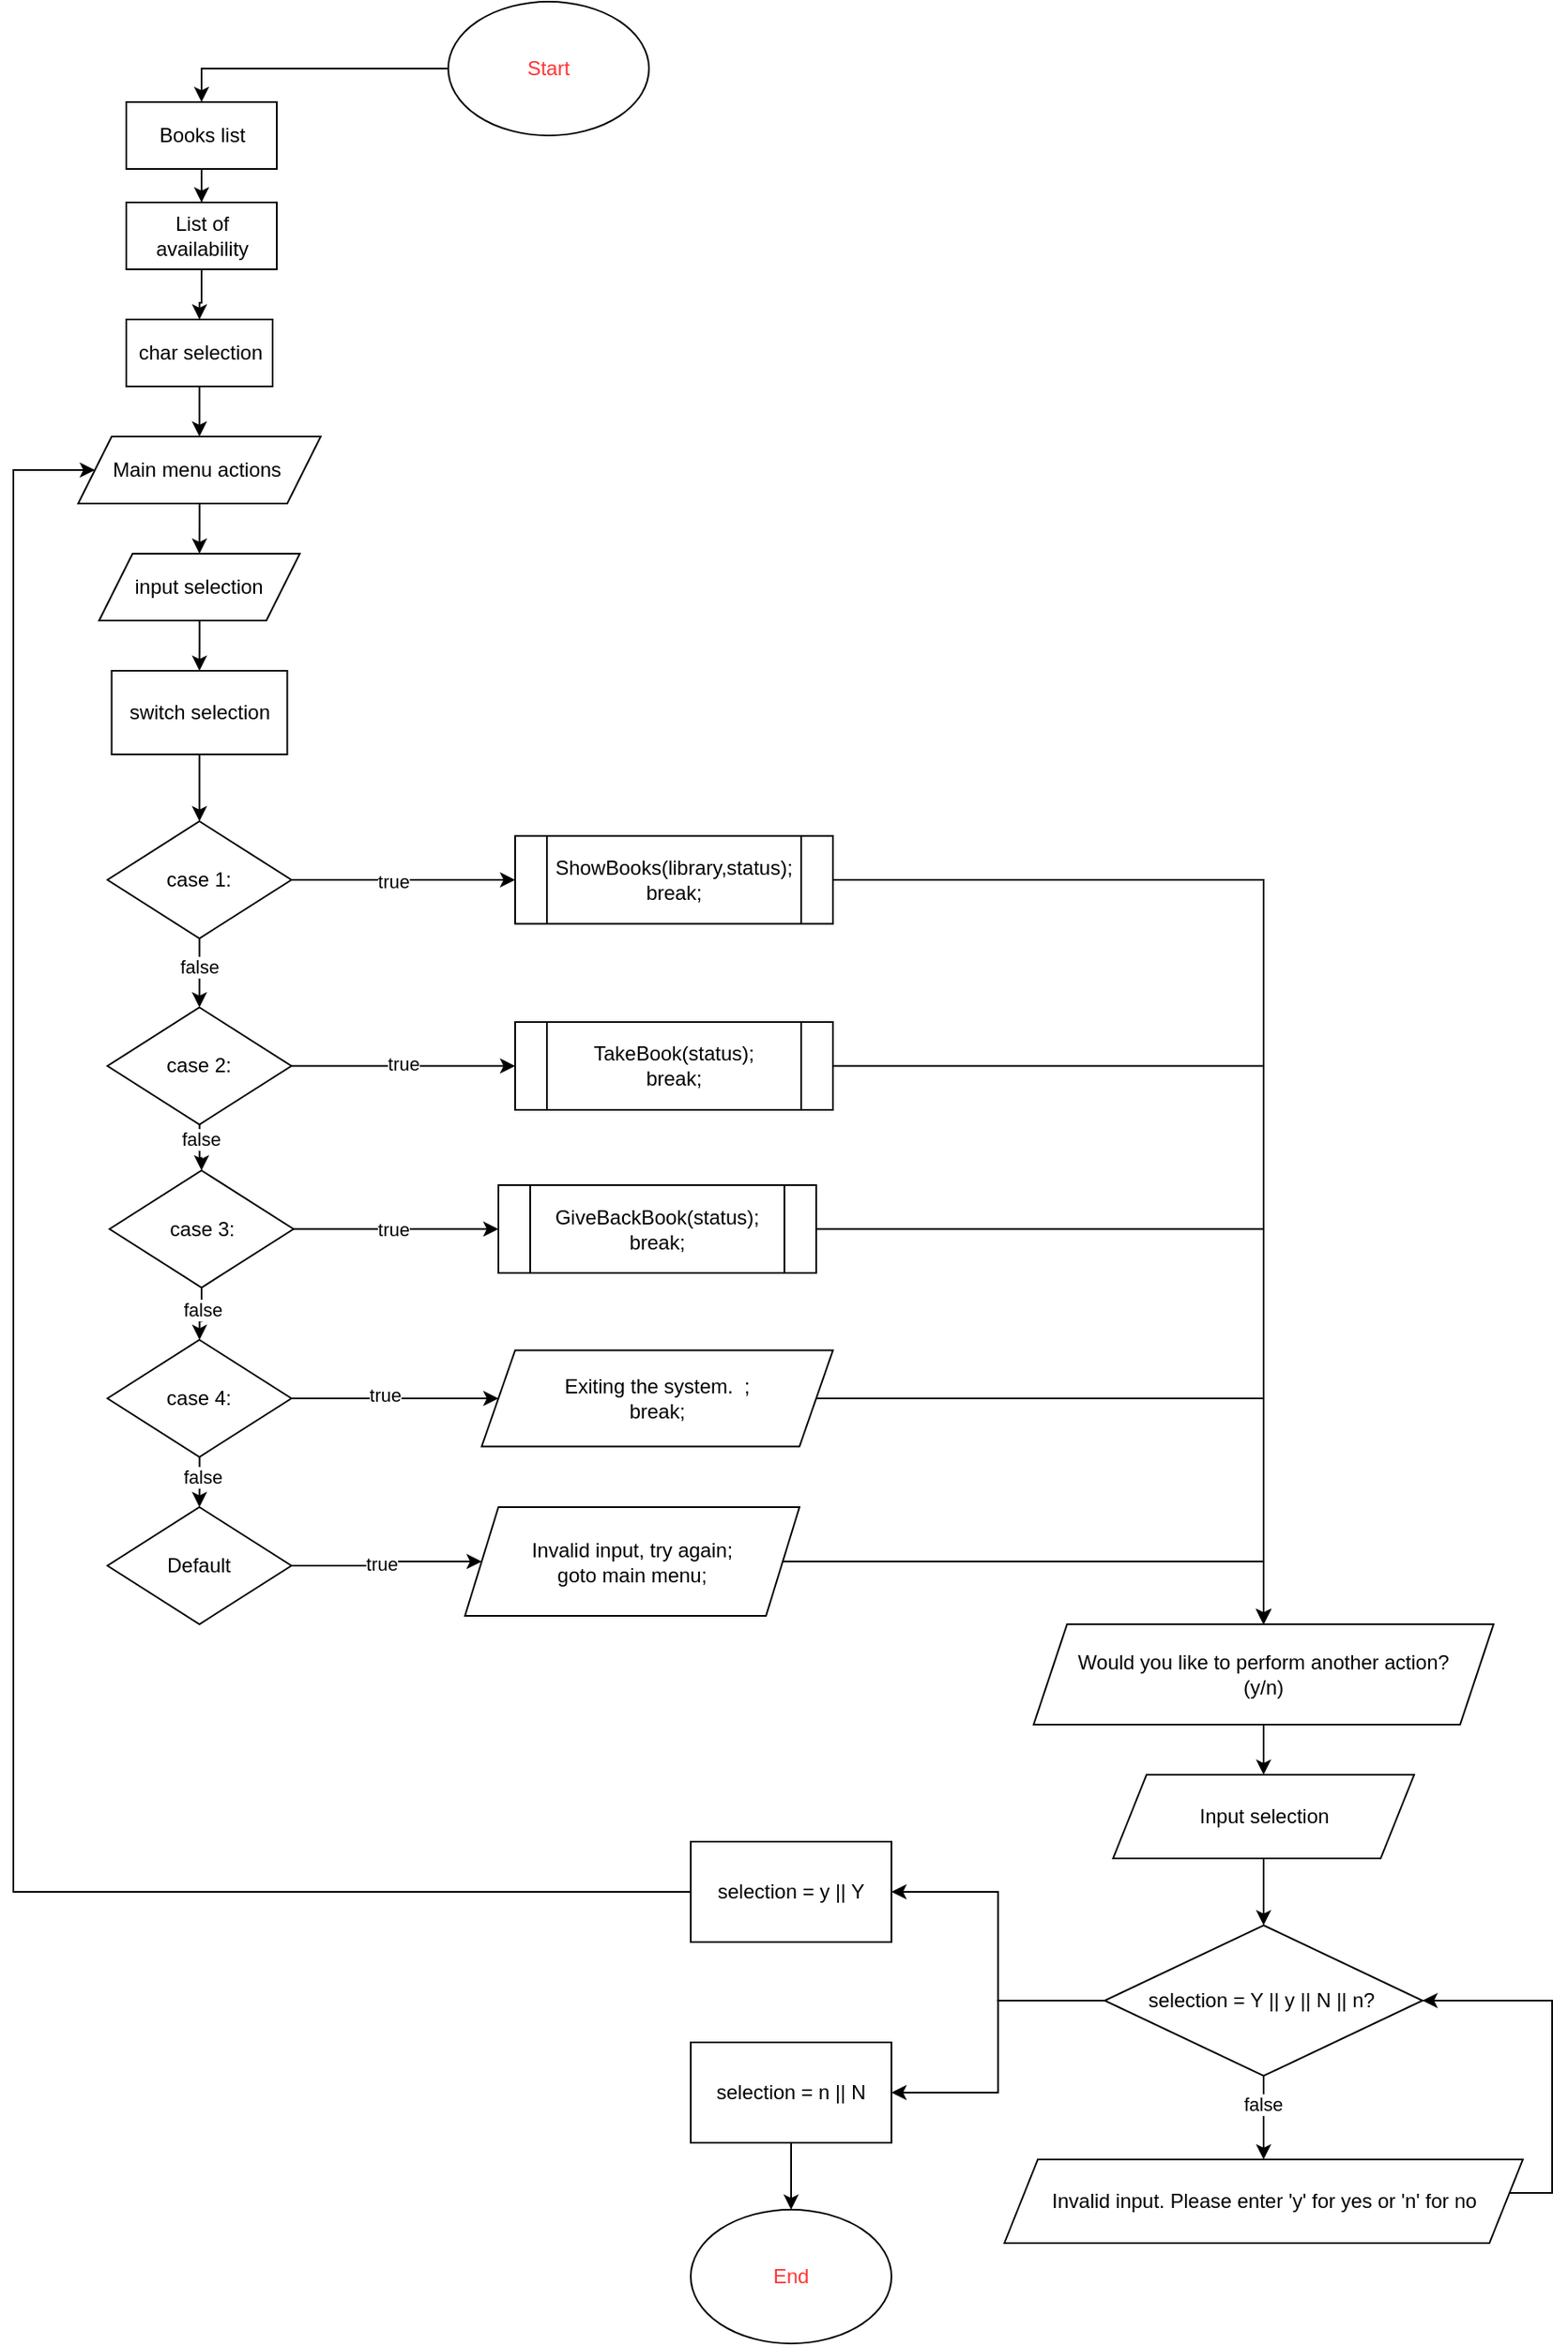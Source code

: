 <mxfile version="24.7.17">
  <diagram name="Страница — 1" id="TtO0Ngm9yzB19WKurA5P">
    <mxGraphModel dx="2442" dy="1434" grid="1" gridSize="10" guides="1" tooltips="1" connect="1" arrows="1" fold="1" page="1" pageScale="1" pageWidth="1169" pageHeight="1654" math="0" shadow="0">
      <root>
        <mxCell id="0" />
        <mxCell id="1" parent="0" />
        <mxCell id="ST_mUXmTkmABB6vmetPT-5" style="edgeStyle=orthogonalEdgeStyle;rounded=0;orthogonalLoop=1;jettySize=auto;html=1;entryX=0.5;entryY=0;entryDx=0;entryDy=0;" edge="1" parent="1" source="ST_mUXmTkmABB6vmetPT-1" target="ST_mUXmTkmABB6vmetPT-2">
          <mxGeometry relative="1" as="geometry" />
        </mxCell>
        <mxCell id="ST_mUXmTkmABB6vmetPT-1" value="&lt;font color=&quot;#ff3333&quot;&gt;Start&lt;/font&gt;" style="ellipse;whiteSpace=wrap;html=1;" vertex="1" parent="1">
          <mxGeometry x="320" y="10" width="120" height="80" as="geometry" />
        </mxCell>
        <mxCell id="ST_mUXmTkmABB6vmetPT-6" style="edgeStyle=orthogonalEdgeStyle;rounded=0;orthogonalLoop=1;jettySize=auto;html=1;" edge="1" parent="1" source="ST_mUXmTkmABB6vmetPT-2" target="ST_mUXmTkmABB6vmetPT-3">
          <mxGeometry relative="1" as="geometry" />
        </mxCell>
        <mxCell id="ST_mUXmTkmABB6vmetPT-2" value="Books list" style="rounded=0;whiteSpace=wrap;html=1;" vertex="1" parent="1">
          <mxGeometry x="127.5" y="70" width="90" height="40" as="geometry" />
        </mxCell>
        <mxCell id="ST_mUXmTkmABB6vmetPT-7" style="edgeStyle=orthogonalEdgeStyle;rounded=0;orthogonalLoop=1;jettySize=auto;html=1;entryX=0.5;entryY=0;entryDx=0;entryDy=0;" edge="1" parent="1" source="ST_mUXmTkmABB6vmetPT-3" target="ST_mUXmTkmABB6vmetPT-4">
          <mxGeometry relative="1" as="geometry" />
        </mxCell>
        <mxCell id="ST_mUXmTkmABB6vmetPT-3" value="List of availability" style="rounded=0;whiteSpace=wrap;html=1;" vertex="1" parent="1">
          <mxGeometry x="127.5" y="130" width="90" height="40" as="geometry" />
        </mxCell>
        <mxCell id="ST_mUXmTkmABB6vmetPT-9" style="edgeStyle=orthogonalEdgeStyle;rounded=0;orthogonalLoop=1;jettySize=auto;html=1;entryX=0.5;entryY=0;entryDx=0;entryDy=0;" edge="1" parent="1" source="ST_mUXmTkmABB6vmetPT-4" target="ST_mUXmTkmABB6vmetPT-8">
          <mxGeometry relative="1" as="geometry" />
        </mxCell>
        <mxCell id="ST_mUXmTkmABB6vmetPT-4" value="char selection" style="rounded=0;whiteSpace=wrap;html=1;" vertex="1" parent="1">
          <mxGeometry x="127.5" y="200" width="87.5" height="40" as="geometry" />
        </mxCell>
        <mxCell id="ST_mUXmTkmABB6vmetPT-11" style="edgeStyle=orthogonalEdgeStyle;rounded=0;orthogonalLoop=1;jettySize=auto;html=1;entryX=0.5;entryY=0;entryDx=0;entryDy=0;" edge="1" parent="1" source="ST_mUXmTkmABB6vmetPT-8" target="ST_mUXmTkmABB6vmetPT-10">
          <mxGeometry relative="1" as="geometry" />
        </mxCell>
        <mxCell id="ST_mUXmTkmABB6vmetPT-8" value="Main menu actions&amp;nbsp;" style="shape=parallelogram;perimeter=parallelogramPerimeter;whiteSpace=wrap;html=1;fixedSize=1;" vertex="1" parent="1">
          <mxGeometry x="98.75" y="270" width="145" height="40" as="geometry" />
        </mxCell>
        <mxCell id="ST_mUXmTkmABB6vmetPT-13" style="edgeStyle=orthogonalEdgeStyle;rounded=0;orthogonalLoop=1;jettySize=auto;html=1;entryX=0.5;entryY=0;entryDx=0;entryDy=0;" edge="1" parent="1" source="ST_mUXmTkmABB6vmetPT-10" target="ST_mUXmTkmABB6vmetPT-12">
          <mxGeometry relative="1" as="geometry" />
        </mxCell>
        <mxCell id="ST_mUXmTkmABB6vmetPT-10" value="input selection" style="shape=parallelogram;perimeter=parallelogramPerimeter;whiteSpace=wrap;html=1;fixedSize=1;" vertex="1" parent="1">
          <mxGeometry x="111.25" y="340" width="120" height="40" as="geometry" />
        </mxCell>
        <mxCell id="ST_mUXmTkmABB6vmetPT-16" style="edgeStyle=orthogonalEdgeStyle;rounded=0;orthogonalLoop=1;jettySize=auto;html=1;" edge="1" parent="1" source="ST_mUXmTkmABB6vmetPT-12" target="ST_mUXmTkmABB6vmetPT-14">
          <mxGeometry relative="1" as="geometry" />
        </mxCell>
        <mxCell id="ST_mUXmTkmABB6vmetPT-12" value="switch selection" style="rounded=0;whiteSpace=wrap;html=1;" vertex="1" parent="1">
          <mxGeometry x="118.75" y="410" width="105" height="50" as="geometry" />
        </mxCell>
        <mxCell id="ST_mUXmTkmABB6vmetPT-21" style="edgeStyle=orthogonalEdgeStyle;rounded=0;orthogonalLoop=1;jettySize=auto;html=1;entryX=0.5;entryY=0;entryDx=0;entryDy=0;" edge="1" parent="1" source="ST_mUXmTkmABB6vmetPT-14" target="ST_mUXmTkmABB6vmetPT-18">
          <mxGeometry relative="1" as="geometry" />
        </mxCell>
        <mxCell id="ST_mUXmTkmABB6vmetPT-24" value="false" style="edgeLabel;html=1;align=center;verticalAlign=middle;resizable=0;points=[];" vertex="1" connectable="0" parent="ST_mUXmTkmABB6vmetPT-21">
          <mxGeometry x="-0.167" y="-1" relative="1" as="geometry">
            <mxPoint as="offset" />
          </mxGeometry>
        </mxCell>
        <mxCell id="ST_mUXmTkmABB6vmetPT-32" style="edgeStyle=orthogonalEdgeStyle;rounded=0;orthogonalLoop=1;jettySize=auto;html=1;entryX=0;entryY=0.5;entryDx=0;entryDy=0;" edge="1" parent="1" source="ST_mUXmTkmABB6vmetPT-14" target="ST_mUXmTkmABB6vmetPT-31">
          <mxGeometry relative="1" as="geometry" />
        </mxCell>
        <mxCell id="ST_mUXmTkmABB6vmetPT-33" value="true" style="edgeLabel;html=1;align=center;verticalAlign=middle;resizable=0;points=[];" vertex="1" connectable="0" parent="ST_mUXmTkmABB6vmetPT-32">
          <mxGeometry x="-0.105" y="-1" relative="1" as="geometry">
            <mxPoint as="offset" />
          </mxGeometry>
        </mxCell>
        <mxCell id="ST_mUXmTkmABB6vmetPT-14" value="case 1:" style="rhombus;whiteSpace=wrap;html=1;" vertex="1" parent="1">
          <mxGeometry x="116.25" y="500" width="110" height="70" as="geometry" />
        </mxCell>
        <mxCell id="ST_mUXmTkmABB6vmetPT-22" style="edgeStyle=orthogonalEdgeStyle;rounded=0;orthogonalLoop=1;jettySize=auto;html=1;" edge="1" parent="1" source="ST_mUXmTkmABB6vmetPT-18" target="ST_mUXmTkmABB6vmetPT-19">
          <mxGeometry relative="1" as="geometry" />
        </mxCell>
        <mxCell id="ST_mUXmTkmABB6vmetPT-25" value="false" style="edgeLabel;html=1;align=center;verticalAlign=middle;resizable=0;points=[];" vertex="1" connectable="0" parent="ST_mUXmTkmABB6vmetPT-22">
          <mxGeometry x="-0.367" relative="1" as="geometry">
            <mxPoint as="offset" />
          </mxGeometry>
        </mxCell>
        <mxCell id="ST_mUXmTkmABB6vmetPT-43" style="edgeStyle=orthogonalEdgeStyle;rounded=0;orthogonalLoop=1;jettySize=auto;html=1;entryX=0;entryY=0.5;entryDx=0;entryDy=0;" edge="1" parent="1" source="ST_mUXmTkmABB6vmetPT-18" target="ST_mUXmTkmABB6vmetPT-37">
          <mxGeometry relative="1" as="geometry" />
        </mxCell>
        <mxCell id="ST_mUXmTkmABB6vmetPT-44" value="true" style="edgeLabel;html=1;align=center;verticalAlign=middle;resizable=0;points=[];" vertex="1" connectable="0" parent="ST_mUXmTkmABB6vmetPT-43">
          <mxGeometry x="-0.009" y="2" relative="1" as="geometry">
            <mxPoint as="offset" />
          </mxGeometry>
        </mxCell>
        <mxCell id="ST_mUXmTkmABB6vmetPT-18" value="case 2:" style="rhombus;whiteSpace=wrap;html=1;" vertex="1" parent="1">
          <mxGeometry x="116.25" y="611.25" width="110" height="70" as="geometry" />
        </mxCell>
        <mxCell id="ST_mUXmTkmABB6vmetPT-23" style="edgeStyle=orthogonalEdgeStyle;rounded=0;orthogonalLoop=1;jettySize=auto;html=1;" edge="1" parent="1" source="ST_mUXmTkmABB6vmetPT-19" target="ST_mUXmTkmABB6vmetPT-20">
          <mxGeometry relative="1" as="geometry" />
        </mxCell>
        <mxCell id="ST_mUXmTkmABB6vmetPT-26" value="false" style="edgeLabel;html=1;align=center;verticalAlign=middle;resizable=0;points=[];" vertex="1" connectable="0" parent="ST_mUXmTkmABB6vmetPT-23">
          <mxGeometry x="-0.217" relative="1" as="geometry">
            <mxPoint as="offset" />
          </mxGeometry>
        </mxCell>
        <mxCell id="ST_mUXmTkmABB6vmetPT-45" style="edgeStyle=orthogonalEdgeStyle;rounded=0;orthogonalLoop=1;jettySize=auto;html=1;entryX=0;entryY=0.5;entryDx=0;entryDy=0;" edge="1" parent="1" source="ST_mUXmTkmABB6vmetPT-19" target="ST_mUXmTkmABB6vmetPT-35">
          <mxGeometry relative="1" as="geometry" />
        </mxCell>
        <mxCell id="ST_mUXmTkmABB6vmetPT-46" value="true" style="edgeLabel;html=1;align=center;verticalAlign=middle;resizable=0;points=[];" vertex="1" connectable="0" parent="ST_mUXmTkmABB6vmetPT-45">
          <mxGeometry x="-0.038" relative="1" as="geometry">
            <mxPoint as="offset" />
          </mxGeometry>
        </mxCell>
        <mxCell id="ST_mUXmTkmABB6vmetPT-19" value="case 3:" style="rhombus;whiteSpace=wrap;html=1;" vertex="1" parent="1">
          <mxGeometry x="117.5" y="708.75" width="110" height="70" as="geometry" />
        </mxCell>
        <mxCell id="ST_mUXmTkmABB6vmetPT-28" style="edgeStyle=orthogonalEdgeStyle;rounded=0;orthogonalLoop=1;jettySize=auto;html=1;entryX=0.5;entryY=0;entryDx=0;entryDy=0;" edge="1" parent="1" source="ST_mUXmTkmABB6vmetPT-20" target="ST_mUXmTkmABB6vmetPT-27">
          <mxGeometry relative="1" as="geometry" />
        </mxCell>
        <mxCell id="ST_mUXmTkmABB6vmetPT-29" value="false" style="edgeLabel;html=1;align=center;verticalAlign=middle;resizable=0;points=[];" vertex="1" connectable="0" parent="ST_mUXmTkmABB6vmetPT-28">
          <mxGeometry x="0.133" y="-1" relative="1" as="geometry">
            <mxPoint as="offset" />
          </mxGeometry>
        </mxCell>
        <mxCell id="ST_mUXmTkmABB6vmetPT-40" style="edgeStyle=orthogonalEdgeStyle;rounded=0;orthogonalLoop=1;jettySize=auto;html=1;entryX=0;entryY=0.5;entryDx=0;entryDy=0;" edge="1" parent="1" source="ST_mUXmTkmABB6vmetPT-20" target="ST_mUXmTkmABB6vmetPT-39">
          <mxGeometry relative="1" as="geometry" />
        </mxCell>
        <mxCell id="ST_mUXmTkmABB6vmetPT-47" value="true" style="edgeLabel;html=1;align=center;verticalAlign=middle;resizable=0;points=[];" vertex="1" connectable="0" parent="ST_mUXmTkmABB6vmetPT-40">
          <mxGeometry x="-0.108" y="2" relative="1" as="geometry">
            <mxPoint as="offset" />
          </mxGeometry>
        </mxCell>
        <mxCell id="ST_mUXmTkmABB6vmetPT-20" value="case 4:" style="rhombus;whiteSpace=wrap;html=1;" vertex="1" parent="1">
          <mxGeometry x="116.25" y="810" width="110" height="70" as="geometry" />
        </mxCell>
        <mxCell id="ST_mUXmTkmABB6vmetPT-42" style="edgeStyle=orthogonalEdgeStyle;rounded=0;orthogonalLoop=1;jettySize=auto;html=1;entryX=0;entryY=0.5;entryDx=0;entryDy=0;" edge="1" parent="1" source="ST_mUXmTkmABB6vmetPT-27" target="ST_mUXmTkmABB6vmetPT-41">
          <mxGeometry relative="1" as="geometry" />
        </mxCell>
        <mxCell id="ST_mUXmTkmABB6vmetPT-48" value="true" style="edgeLabel;html=1;align=center;verticalAlign=middle;resizable=0;points=[];" vertex="1" connectable="0" parent="ST_mUXmTkmABB6vmetPT-42">
          <mxGeometry x="-0.076" y="-2" relative="1" as="geometry">
            <mxPoint as="offset" />
          </mxGeometry>
        </mxCell>
        <mxCell id="ST_mUXmTkmABB6vmetPT-27" value="Default" style="rhombus;whiteSpace=wrap;html=1;" vertex="1" parent="1">
          <mxGeometry x="116.25" y="910" width="110" height="70" as="geometry" />
        </mxCell>
        <mxCell id="ST_mUXmTkmABB6vmetPT-49" style="edgeStyle=orthogonalEdgeStyle;rounded=0;orthogonalLoop=1;jettySize=auto;html=1;entryX=0.5;entryY=0;entryDx=0;entryDy=0;" edge="1" parent="1" source="ST_mUXmTkmABB6vmetPT-31" target="ST_mUXmTkmABB6vmetPT-60">
          <mxGeometry relative="1" as="geometry">
            <mxPoint x="800" y="650" as="targetPoint" />
          </mxGeometry>
        </mxCell>
        <mxCell id="ST_mUXmTkmABB6vmetPT-31" value="ShowBooks(library,status);&lt;div&gt;break;&lt;/div&gt;" style="shape=process;whiteSpace=wrap;html=1;backgroundOutline=1;" vertex="1" parent="1">
          <mxGeometry x="360" y="508.75" width="190" height="52.5" as="geometry" />
        </mxCell>
        <mxCell id="ST_mUXmTkmABB6vmetPT-51" style="edgeStyle=orthogonalEdgeStyle;rounded=0;orthogonalLoop=1;jettySize=auto;html=1;entryX=0.5;entryY=0;entryDx=0;entryDy=0;" edge="1" parent="1" source="ST_mUXmTkmABB6vmetPT-35" target="ST_mUXmTkmABB6vmetPT-60">
          <mxGeometry relative="1" as="geometry">
            <mxPoint x="820" y="1000" as="targetPoint" />
          </mxGeometry>
        </mxCell>
        <mxCell id="ST_mUXmTkmABB6vmetPT-35" value="GiveBackBook(status);&lt;div&gt;break;&lt;/div&gt;" style="shape=process;whiteSpace=wrap;html=1;backgroundOutline=1;" vertex="1" parent="1">
          <mxGeometry x="350" y="717.5" width="190" height="52.5" as="geometry" />
        </mxCell>
        <mxCell id="ST_mUXmTkmABB6vmetPT-50" style="edgeStyle=orthogonalEdgeStyle;rounded=0;orthogonalLoop=1;jettySize=auto;html=1;entryX=0.5;entryY=0;entryDx=0;entryDy=0;" edge="1" parent="1" source="ST_mUXmTkmABB6vmetPT-37" target="ST_mUXmTkmABB6vmetPT-60">
          <mxGeometry relative="1" as="geometry">
            <mxPoint x="800" y="750" as="targetPoint" />
          </mxGeometry>
        </mxCell>
        <mxCell id="ST_mUXmTkmABB6vmetPT-37" value="TakeBook(status);&lt;div&gt;break;&lt;/div&gt;" style="shape=process;whiteSpace=wrap;html=1;backgroundOutline=1;" vertex="1" parent="1">
          <mxGeometry x="360" y="620" width="190" height="52.5" as="geometry" />
        </mxCell>
        <mxCell id="ST_mUXmTkmABB6vmetPT-52" style="edgeStyle=orthogonalEdgeStyle;rounded=0;orthogonalLoop=1;jettySize=auto;html=1;entryX=0.5;entryY=0;entryDx=0;entryDy=0;" edge="1" parent="1" source="ST_mUXmTkmABB6vmetPT-39" target="ST_mUXmTkmABB6vmetPT-60">
          <mxGeometry relative="1" as="geometry">
            <mxPoint x="800" y="940" as="targetPoint" />
          </mxGeometry>
        </mxCell>
        <mxCell id="ST_mUXmTkmABB6vmetPT-39" value="Exiting the system.&amp;nbsp; ;&lt;div&gt;break;&lt;/div&gt;" style="shape=parallelogram;perimeter=parallelogramPerimeter;whiteSpace=wrap;html=1;fixedSize=1;" vertex="1" parent="1">
          <mxGeometry x="340" y="816.25" width="210" height="57.5" as="geometry" />
        </mxCell>
        <mxCell id="ST_mUXmTkmABB6vmetPT-58" style="edgeStyle=orthogonalEdgeStyle;rounded=0;orthogonalLoop=1;jettySize=auto;html=1;entryX=0.5;entryY=0;entryDx=0;entryDy=0;" edge="1" parent="1" source="ST_mUXmTkmABB6vmetPT-41" target="ST_mUXmTkmABB6vmetPT-60">
          <mxGeometry relative="1" as="geometry">
            <mxPoint x="800" y="1000" as="targetPoint" />
          </mxGeometry>
        </mxCell>
        <mxCell id="ST_mUXmTkmABB6vmetPT-41" value="Invalid input, try again;&lt;div&gt;goto main menu;&lt;/div&gt;" style="shape=parallelogram;perimeter=parallelogramPerimeter;whiteSpace=wrap;html=1;fixedSize=1;" vertex="1" parent="1">
          <mxGeometry x="330" y="910" width="200" height="65" as="geometry" />
        </mxCell>
        <mxCell id="ST_mUXmTkmABB6vmetPT-57" style="edgeStyle=orthogonalEdgeStyle;rounded=0;orthogonalLoop=1;jettySize=auto;html=1;exitX=0.5;exitY=1;exitDx=0;exitDy=0;" edge="1" parent="1" source="ST_mUXmTkmABB6vmetPT-8" target="ST_mUXmTkmABB6vmetPT-8">
          <mxGeometry relative="1" as="geometry" />
        </mxCell>
        <mxCell id="ST_mUXmTkmABB6vmetPT-62" style="edgeStyle=orthogonalEdgeStyle;rounded=0;orthogonalLoop=1;jettySize=auto;html=1;" edge="1" parent="1" source="ST_mUXmTkmABB6vmetPT-60" target="ST_mUXmTkmABB6vmetPT-61">
          <mxGeometry relative="1" as="geometry" />
        </mxCell>
        <mxCell id="ST_mUXmTkmABB6vmetPT-60" value="Would you like to perform another action?&lt;div&gt;(y/n)&lt;/div&gt;" style="shape=parallelogram;perimeter=parallelogramPerimeter;whiteSpace=wrap;html=1;fixedSize=1;" vertex="1" parent="1">
          <mxGeometry x="670" y="980" width="275" height="60" as="geometry" />
        </mxCell>
        <mxCell id="ST_mUXmTkmABB6vmetPT-66" style="edgeStyle=orthogonalEdgeStyle;rounded=0;orthogonalLoop=1;jettySize=auto;html=1;entryX=0.5;entryY=0;entryDx=0;entryDy=0;" edge="1" parent="1" source="ST_mUXmTkmABB6vmetPT-61" target="ST_mUXmTkmABB6vmetPT-63">
          <mxGeometry relative="1" as="geometry" />
        </mxCell>
        <mxCell id="ST_mUXmTkmABB6vmetPT-61" value="Input selection" style="shape=parallelogram;perimeter=parallelogramPerimeter;whiteSpace=wrap;html=1;fixedSize=1;" vertex="1" parent="1">
          <mxGeometry x="717.5" y="1070" width="180" height="50" as="geometry" />
        </mxCell>
        <mxCell id="ST_mUXmTkmABB6vmetPT-67" style="edgeStyle=orthogonalEdgeStyle;rounded=0;orthogonalLoop=1;jettySize=auto;html=1;entryX=0.5;entryY=0;entryDx=0;entryDy=0;" edge="1" parent="1" source="ST_mUXmTkmABB6vmetPT-63" target="ST_mUXmTkmABB6vmetPT-65">
          <mxGeometry relative="1" as="geometry" />
        </mxCell>
        <mxCell id="ST_mUXmTkmABB6vmetPT-71" value="false" style="edgeLabel;html=1;align=center;verticalAlign=middle;resizable=0;points=[];" vertex="1" connectable="0" parent="ST_mUXmTkmABB6vmetPT-67">
          <mxGeometry x="-0.279" y="-1" relative="1" as="geometry">
            <mxPoint y="-1" as="offset" />
          </mxGeometry>
        </mxCell>
        <mxCell id="ST_mUXmTkmABB6vmetPT-81" style="edgeStyle=orthogonalEdgeStyle;rounded=0;orthogonalLoop=1;jettySize=auto;html=1;entryX=1;entryY=0.5;entryDx=0;entryDy=0;" edge="1" parent="1" source="ST_mUXmTkmABB6vmetPT-63" target="ST_mUXmTkmABB6vmetPT-80">
          <mxGeometry relative="1" as="geometry" />
        </mxCell>
        <mxCell id="ST_mUXmTkmABB6vmetPT-83" style="edgeStyle=orthogonalEdgeStyle;rounded=0;orthogonalLoop=1;jettySize=auto;html=1;" edge="1" parent="1" source="ST_mUXmTkmABB6vmetPT-63" target="ST_mUXmTkmABB6vmetPT-82">
          <mxGeometry relative="1" as="geometry" />
        </mxCell>
        <mxCell id="ST_mUXmTkmABB6vmetPT-63" value="selection = Y || y || N || n?&amp;nbsp;" style="rhombus;whiteSpace=wrap;html=1;" vertex="1" parent="1">
          <mxGeometry x="712.5" y="1160" width="190" height="90" as="geometry" />
        </mxCell>
        <mxCell id="ST_mUXmTkmABB6vmetPT-72" style="edgeStyle=orthogonalEdgeStyle;rounded=0;orthogonalLoop=1;jettySize=auto;html=1;entryX=1;entryY=0.5;entryDx=0;entryDy=0;" edge="1" parent="1" source="ST_mUXmTkmABB6vmetPT-65" target="ST_mUXmTkmABB6vmetPT-63">
          <mxGeometry relative="1" as="geometry">
            <Array as="points">
              <mxPoint x="980" y="1320" />
              <mxPoint x="980" y="1205" />
            </Array>
          </mxGeometry>
        </mxCell>
        <mxCell id="ST_mUXmTkmABB6vmetPT-65" value="Invalid input. Please enter &#39;y&#39; for yes or &#39;n&#39; for no" style="shape=parallelogram;perimeter=parallelogramPerimeter;whiteSpace=wrap;html=1;fixedSize=1;" vertex="1" parent="1">
          <mxGeometry x="652.5" y="1300" width="310" height="50" as="geometry" />
        </mxCell>
        <mxCell id="ST_mUXmTkmABB6vmetPT-78" value="&lt;font color=&quot;#ff3333&quot;&gt;End&lt;/font&gt;" style="ellipse;whiteSpace=wrap;html=1;" vertex="1" parent="1">
          <mxGeometry x="465" y="1330" width="120" height="80" as="geometry" />
        </mxCell>
        <mxCell id="ST_mUXmTkmABB6vmetPT-84" style="edgeStyle=orthogonalEdgeStyle;rounded=0;orthogonalLoop=1;jettySize=auto;html=1;" edge="1" parent="1" source="ST_mUXmTkmABB6vmetPT-80" target="ST_mUXmTkmABB6vmetPT-78">
          <mxGeometry relative="1" as="geometry" />
        </mxCell>
        <mxCell id="ST_mUXmTkmABB6vmetPT-80" value="selection = n || N" style="rounded=0;whiteSpace=wrap;html=1;" vertex="1" parent="1">
          <mxGeometry x="465" y="1230" width="120" height="60" as="geometry" />
        </mxCell>
        <mxCell id="ST_mUXmTkmABB6vmetPT-85" style="edgeStyle=orthogonalEdgeStyle;rounded=0;orthogonalLoop=1;jettySize=auto;html=1;entryX=0;entryY=0.5;entryDx=0;entryDy=0;" edge="1" parent="1" source="ST_mUXmTkmABB6vmetPT-82" target="ST_mUXmTkmABB6vmetPT-8">
          <mxGeometry relative="1" as="geometry">
            <mxPoint x="40.0" y="1140.0" as="targetPoint" />
            <Array as="points">
              <mxPoint x="60" y="1140" />
              <mxPoint x="60" y="290" />
            </Array>
          </mxGeometry>
        </mxCell>
        <mxCell id="ST_mUXmTkmABB6vmetPT-82" value="selection = y || Y" style="rounded=0;whiteSpace=wrap;html=1;" vertex="1" parent="1">
          <mxGeometry x="465" y="1110" width="120" height="60" as="geometry" />
        </mxCell>
      </root>
    </mxGraphModel>
  </diagram>
</mxfile>

